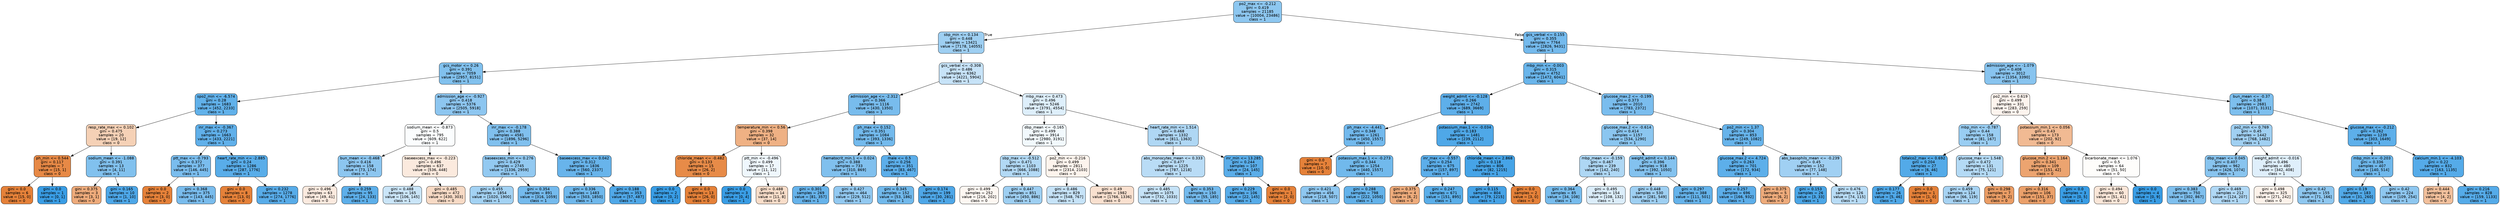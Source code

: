 digraph Tree {
node [shape=box, style="filled, rounded", color="black", fontname="helvetica"] ;
edge [fontname="helvetica"] ;
0 [label="po2_max <= -0.212\ngini = 0.419\nsamples = 21185\nvalue = [10004, 23486]\nclass = 1", fillcolor="#8dc7f0"] ;
1 [label="sbp_min <= 0.134\ngini = 0.448\nsamples = 13421\nvalue = [7178, 14055]\nclass = 1", fillcolor="#9ecff2"] ;
0 -> 1 [labeldistance=2.5, labelangle=45, headlabel="True"] ;
2 [label="gcs_motor <= 0.26\ngini = 0.391\nsamples = 7059\nvalue = [2957, 8151]\nclass = 1", fillcolor="#81c1ee"] ;
1 -> 2 ;
3 [label="spo2_min <= -6.574\ngini = 0.28\nsamples = 1683\nvalue = [452, 2233]\nclass = 1", fillcolor="#61b1ea"] ;
2 -> 3 ;
4 [label="resp_rate_max <= 0.102\ngini = 0.475\nsamples = 20\nvalue = [19, 12]\nclass = 0", fillcolor="#f5d1b6"] ;
3 -> 4 ;
5 [label="ph_min <= 0.544\ngini = 0.117\nsamples = 7\nvalue = [15, 1]\nclass = 0", fillcolor="#e78946"] ;
4 -> 5 ;
6 [label="gini = 0.0\nsamples = 6\nvalue = [15, 0]\nclass = 0", fillcolor="#e58139"] ;
5 -> 6 ;
7 [label="gini = 0.0\nsamples = 1\nvalue = [0, 1]\nclass = 1", fillcolor="#399de5"] ;
5 -> 7 ;
8 [label="sodium_mean <= -1.088\ngini = 0.391\nsamples = 13\nvalue = [4, 11]\nclass = 1", fillcolor="#81c1ee"] ;
4 -> 8 ;
9 [label="gini = 0.375\nsamples = 3\nvalue = [3, 1]\nclass = 0", fillcolor="#eeab7b"] ;
8 -> 9 ;
10 [label="gini = 0.165\nsamples = 10\nvalue = [1, 10]\nclass = 1", fillcolor="#4da7e8"] ;
8 -> 10 ;
11 [label="inr_max <= -0.367\ngini = 0.273\nsamples = 1663\nvalue = [433, 2221]\nclass = 1", fillcolor="#60b0ea"] ;
3 -> 11 ;
12 [label="ptt_max <= -0.793\ngini = 0.372\nsamples = 377\nvalue = [146, 445]\nclass = 1", fillcolor="#7abdee"] ;
11 -> 12 ;
13 [label="gini = 0.0\nsamples = 2\nvalue = [3, 0]\nclass = 0", fillcolor="#e58139"] ;
12 -> 13 ;
14 [label="gini = 0.368\nsamples = 375\nvalue = [143, 445]\nclass = 1", fillcolor="#79bced"] ;
12 -> 14 ;
15 [label="heart_rate_min <= -2.885\ngini = 0.24\nsamples = 1286\nvalue = [287, 1776]\nclass = 1", fillcolor="#59ade9"] ;
11 -> 15 ;
16 [label="gini = 0.0\nsamples = 8\nvalue = [13, 0]\nclass = 0", fillcolor="#e58139"] ;
15 -> 16 ;
17 [label="gini = 0.232\nsamples = 1278\nvalue = [274, 1776]\nclass = 1", fillcolor="#58ace9"] ;
15 -> 17 ;
18 [label="admission_age <= -0.927\ngini = 0.418\nsamples = 5376\nvalue = [2505, 5918]\nclass = 1", fillcolor="#8dc6f0"] ;
2 -> 18 ;
19 [label="sodium_mean <= -0.873\ngini = 0.5\nsamples = 795\nvalue = [609, 622]\nclass = 1", fillcolor="#fbfdfe"] ;
18 -> 19 ;
20 [label="bun_mean <= -0.468\ngini = 0.416\nsamples = 158\nvalue = [73, 174]\nclass = 1", fillcolor="#8cc6f0"] ;
19 -> 20 ;
21 [label="gini = 0.496\nsamples = 63\nvalue = [49, 41]\nclass = 0", fillcolor="#fbeadf"] ;
20 -> 21 ;
22 [label="gini = 0.259\nsamples = 95\nvalue = [24, 133]\nclass = 1", fillcolor="#5dafea"] ;
20 -> 22 ;
23 [label="baseexcess_max <= -0.223\ngini = 0.496\nsamples = 637\nvalue = [536, 448]\nclass = 0", fillcolor="#fbeade"] ;
19 -> 23 ;
24 [label="gini = 0.488\nsamples = 165\nvalue = [106, 145]\nclass = 1", fillcolor="#cae5f8"] ;
23 -> 24 ;
25 [label="gini = 0.485\nsamples = 472\nvalue = [430, 303]\nclass = 0", fillcolor="#f7dac5"] ;
23 -> 25 ;
26 [label="inr_max <= -0.178\ngini = 0.388\nsamples = 4581\nvalue = [1896, 5296]\nclass = 1", fillcolor="#80c0ee"] ;
18 -> 26 ;
27 [label="baseexcess_min <= 0.276\ngini = 0.429\nsamples = 2745\nvalue = [1336, 2959]\nclass = 1", fillcolor="#92c9f1"] ;
26 -> 27 ;
28 [label="gini = 0.455\nsamples = 1854\nvalue = [1020, 1900]\nclass = 1", fillcolor="#a3d2f3"] ;
27 -> 28 ;
29 [label="gini = 0.354\nsamples = 891\nvalue = [316, 1059]\nclass = 1", fillcolor="#74baed"] ;
27 -> 29 ;
30 [label="baseexcess_max <= 0.042\ngini = 0.312\nsamples = 1836\nvalue = [560, 2337]\nclass = 1", fillcolor="#68b4eb"] ;
26 -> 30 ;
31 [label="gini = 0.336\nsamples = 1483\nvalue = [503, 1850]\nclass = 1", fillcolor="#6fb8ec"] ;
30 -> 31 ;
32 [label="gini = 0.188\nsamples = 353\nvalue = [57, 487]\nclass = 1", fillcolor="#50a8e8"] ;
30 -> 32 ;
33 [label="gcs_verbal <= -0.308\ngini = 0.486\nsamples = 6362\nvalue = [4221, 5904]\nclass = 1", fillcolor="#c7e3f8"] ;
1 -> 33 ;
34 [label="admission_age <= -2.312\ngini = 0.366\nsamples = 1116\nvalue = [430, 1350]\nclass = 1", fillcolor="#78bced"] ;
33 -> 34 ;
35 [label="temperature_min <= 0.56\ngini = 0.398\nsamples = 32\nvalue = [37, 14]\nclass = 0", fillcolor="#efb184"] ;
34 -> 35 ;
36 [label="chloride_mean <= -0.482\ngini = 0.133\nsamples = 15\nvalue = [26, 2]\nclass = 0", fillcolor="#e78b48"] ;
35 -> 36 ;
37 [label="gini = 0.0\nsamples = 2\nvalue = [0, 2]\nclass = 1", fillcolor="#399de5"] ;
36 -> 37 ;
38 [label="gini = 0.0\nsamples = 13\nvalue = [26, 0]\nclass = 0", fillcolor="#e58139"] ;
36 -> 38 ;
39 [label="ptt_min <= -0.496\ngini = 0.499\nsamples = 17\nvalue = [11, 12]\nclass = 1", fillcolor="#eff7fd"] ;
35 -> 39 ;
40 [label="gini = 0.0\nsamples = 3\nvalue = [0, 4]\nclass = 1", fillcolor="#399de5"] ;
39 -> 40 ;
41 [label="gini = 0.488\nsamples = 14\nvalue = [11, 8]\nclass = 0", fillcolor="#f8ddc9"] ;
39 -> 41 ;
42 [label="ph_max <= 0.152\ngini = 0.351\nsamples = 1084\nvalue = [393, 1336]\nclass = 1", fillcolor="#73baed"] ;
34 -> 42 ;
43 [label="hematocrit_min.1 <= 0.024\ngini = 0.388\nsamples = 733\nvalue = [310, 869]\nclass = 1", fillcolor="#80c0ee"] ;
42 -> 43 ;
44 [label="gini = 0.301\nsamples = 269\nvalue = [81, 357]\nclass = 1", fillcolor="#66b3eb"] ;
43 -> 44 ;
45 [label="gini = 0.427\nsamples = 464\nvalue = [229, 512]\nclass = 1", fillcolor="#92c9f1"] ;
43 -> 45 ;
46 [label="male <= 0.5\ngini = 0.256\nsamples = 351\nvalue = [83, 467]\nclass = 1", fillcolor="#5caeea"] ;
42 -> 46 ;
47 [label="gini = 0.345\nsamples = 152\nvalue = [53, 186]\nclass = 1", fillcolor="#71b9ec"] ;
46 -> 47 ;
48 [label="gini = 0.174\nsamples = 199\nvalue = [30, 281]\nclass = 1", fillcolor="#4ea7e8"] ;
46 -> 48 ;
49 [label="mbp_max <= 0.473\ngini = 0.496\nsamples = 5246\nvalue = [3791, 4554]\nclass = 1", fillcolor="#deeffb"] ;
33 -> 49 ;
50 [label="dbp_mean <= -0.165\ngini = 0.499\nsamples = 3914\nvalue = [2980, 3191]\nclass = 1", fillcolor="#f2f9fd"] ;
49 -> 50 ;
51 [label="sbp_max <= -0.512\ngini = 0.471\nsamples = 1103\nvalue = [666, 1088]\nclass = 1", fillcolor="#b2d9f5"] ;
50 -> 51 ;
52 [label="gini = 0.499\nsamples = 252\nvalue = [216, 202]\nclass = 0", fillcolor="#fdf7f2"] ;
51 -> 52 ;
53 [label="gini = 0.447\nsamples = 851\nvalue = [450, 886]\nclass = 1", fillcolor="#9ecff2"] ;
51 -> 53 ;
54 [label="po2_min <= -0.216\ngini = 0.499\nsamples = 2811\nvalue = [2314, 2103]\nclass = 0", fillcolor="#fdf4ed"] ;
50 -> 54 ;
55 [label="gini = 0.486\nsamples = 829\nvalue = [548, 767]\nclass = 1", fillcolor="#c6e3f8"] ;
54 -> 55 ;
56 [label="gini = 0.49\nsamples = 1982\nvalue = [1766, 1336]\nclass = 0", fillcolor="#f9e0cf"] ;
54 -> 56 ;
57 [label="heart_rate_min <= 1.514\ngini = 0.468\nsamples = 1332\nvalue = [811, 1363]\nclass = 1", fillcolor="#afd7f4"] ;
49 -> 57 ;
58 [label="abs_monocytes_mean <= 0.333\ngini = 0.477\nsamples = 1225\nvalue = [787, 1218]\nclass = 1", fillcolor="#b9dcf6"] ;
57 -> 58 ;
59 [label="gini = 0.485\nsamples = 1075\nvalue = [732, 1033]\nclass = 1", fillcolor="#c5e2f7"] ;
58 -> 59 ;
60 [label="gini = 0.353\nsamples = 150\nvalue = [55, 185]\nclass = 1", fillcolor="#74baed"] ;
58 -> 60 ;
61 [label="inr_min <= 13.285\ngini = 0.244\nsamples = 107\nvalue = [24, 145]\nclass = 1", fillcolor="#5aade9"] ;
57 -> 61 ;
62 [label="gini = 0.229\nsamples = 106\nvalue = [22, 145]\nclass = 1", fillcolor="#57ace9"] ;
61 -> 62 ;
63 [label="gini = 0.0\nsamples = 1\nvalue = [2, 0]\nclass = 0", fillcolor="#e58139"] ;
61 -> 63 ;
64 [label="gcs_verbal <= 0.155\ngini = 0.355\nsamples = 7764\nvalue = [2826, 9431]\nclass = 1", fillcolor="#74baed"] ;
0 -> 64 [labeldistance=2.5, labelangle=-45, headlabel="False"] ;
65 [label="mbp_min <= -0.003\ngini = 0.315\nsamples = 4752\nvalue = [1472, 6041]\nclass = 1", fillcolor="#69b5eb"] ;
64 -> 65 ;
66 [label="weight_admit <= -0.128\ngini = 0.266\nsamples = 2742\nvalue = [689, 3669]\nclass = 1", fillcolor="#5eafea"] ;
65 -> 66 ;
67 [label="ph_max <= -4.441\ngini = 0.348\nsamples = 1261\nvalue = [450, 1557]\nclass = 1", fillcolor="#72b9ed"] ;
66 -> 67 ;
68 [label="gini = 0.0\nsamples = 7\nvalue = [10, 0]\nclass = 0", fillcolor="#e58139"] ;
67 -> 68 ;
69 [label="potassium_max.1 <= -0.273\ngini = 0.344\nsamples = 1254\nvalue = [440, 1557]\nclass = 1", fillcolor="#71b9ec"] ;
67 -> 69 ;
70 [label="gini = 0.421\nsamples = 456\nvalue = [218, 507]\nclass = 1", fillcolor="#8ec7f0"] ;
69 -> 70 ;
71 [label="gini = 0.288\nsamples = 798\nvalue = [222, 1050]\nclass = 1", fillcolor="#63b2ea"] ;
69 -> 71 ;
72 [label="potassium_max.1 <= -0.034\ngini = 0.183\nsamples = 1481\nvalue = [239, 2112]\nclass = 1", fillcolor="#4fa8e8"] ;
66 -> 72 ;
73 [label="inr_max <= -0.557\ngini = 0.254\nsamples = 675\nvalue = [157, 897]\nclass = 1", fillcolor="#5caeea"] ;
72 -> 73 ;
74 [label="gini = 0.375\nsamples = 4\nvalue = [6, 2]\nclass = 0", fillcolor="#eeab7b"] ;
73 -> 74 ;
75 [label="gini = 0.247\nsamples = 671\nvalue = [151, 895]\nclass = 1", fillcolor="#5aaee9"] ;
73 -> 75 ;
76 [label="chloride_mean <= 2.868\ngini = 0.118\nsamples = 806\nvalue = [82, 1215]\nclass = 1", fillcolor="#46a4e7"] ;
72 -> 76 ;
77 [label="gini = 0.115\nsamples = 804\nvalue = [79, 1215]\nclass = 1", fillcolor="#46a3e7"] ;
76 -> 77 ;
78 [label="gini = 0.0\nsamples = 2\nvalue = [3, 0]\nclass = 0", fillcolor="#e58139"] ;
76 -> 78 ;
79 [label="glucose_max.2 <= -0.199\ngini = 0.373\nsamples = 2010\nvalue = [783, 2372]\nclass = 1", fillcolor="#7abdee"] ;
65 -> 79 ;
80 [label="glucose_max.2 <= -0.614\ngini = 0.414\nsamples = 1157\nvalue = [534, 1290]\nclass = 1", fillcolor="#8bc6f0"] ;
79 -> 80 ;
81 [label="mbp_mean <= -0.159\ngini = 0.467\nsamples = 239\nvalue = [142, 240]\nclass = 1", fillcolor="#aed7f4"] ;
80 -> 81 ;
82 [label="gini = 0.364\nsamples = 85\nvalue = [34, 108]\nclass = 1", fillcolor="#77bced"] ;
81 -> 82 ;
83 [label="gini = 0.495\nsamples = 154\nvalue = [108, 132]\nclass = 1", fillcolor="#dbedfa"] ;
81 -> 83 ;
84 [label="weight_admit <= 0.144\ngini = 0.396\nsamples = 918\nvalue = [392, 1050]\nclass = 1", fillcolor="#83c2ef"] ;
80 -> 84 ;
85 [label="gini = 0.448\nsamples = 530\nvalue = [281, 549]\nclass = 1", fillcolor="#9ecff2"] ;
84 -> 85 ;
86 [label="gini = 0.297\nsamples = 388\nvalue = [111, 501]\nclass = 1", fillcolor="#65b3eb"] ;
84 -> 86 ;
87 [label="po2_min <= 1.37\ngini = 0.304\nsamples = 853\nvalue = [249, 1082]\nclass = 1", fillcolor="#67b4eb"] ;
79 -> 87 ;
88 [label="glucose_max.2 <= 4.724\ngini = 0.263\nsamples = 701\nvalue = [172, 934]\nclass = 1", fillcolor="#5dafea"] ;
87 -> 88 ;
89 [label="gini = 0.257\nsamples = 696\nvalue = [166, 932]\nclass = 1", fillcolor="#5caeea"] ;
88 -> 89 ;
90 [label="gini = 0.375\nsamples = 5\nvalue = [6, 2]\nclass = 0", fillcolor="#eeab7b"] ;
88 -> 90 ;
91 [label="abs_basophils_mean <= -0.239\ngini = 0.45\nsamples = 152\nvalue = [77, 148]\nclass = 1", fillcolor="#a0d0f3"] ;
87 -> 91 ;
92 [label="gini = 0.153\nsamples = 26\nvalue = [3, 33]\nclass = 1", fillcolor="#4ba6e7"] ;
91 -> 92 ;
93 [label="gini = 0.476\nsamples = 126\nvalue = [74, 115]\nclass = 1", fillcolor="#b8dcf6"] ;
91 -> 93 ;
94 [label="admission_age <= -1.079\ngini = 0.408\nsamples = 3012\nvalue = [1354, 3390]\nclass = 1", fillcolor="#88c4ef"] ;
64 -> 94 ;
95 [label="po2_min <= 0.619\ngini = 0.499\nsamples = 331\nvalue = [283, 259]\nclass = 0", fillcolor="#fdf4ee"] ;
94 -> 95 ;
96 [label="mbp_min <= -0.787\ngini = 0.44\nsamples = 158\nvalue = [81, 167]\nclass = 1", fillcolor="#99cdf2"] ;
95 -> 96 ;
97 [label="totalco2_max <= 0.692\ngini = 0.204\nsamples = 27\nvalue = [6, 46]\nclass = 1", fillcolor="#53aae8"] ;
96 -> 97 ;
98 [label="gini = 0.177\nsamples = 26\nvalue = [5, 46]\nclass = 1", fillcolor="#4fa8e8"] ;
97 -> 98 ;
99 [label="gini = 0.0\nsamples = 1\nvalue = [1, 0]\nclass = 0", fillcolor="#e58139"] ;
97 -> 99 ;
100 [label="glucose_max <= 1.548\ngini = 0.472\nsamples = 131\nvalue = [75, 121]\nclass = 1", fillcolor="#b4daf5"] ;
96 -> 100 ;
101 [label="gini = 0.459\nsamples = 124\nvalue = [66, 119]\nclass = 1", fillcolor="#a7d3f3"] ;
100 -> 101 ;
102 [label="gini = 0.298\nsamples = 7\nvalue = [9, 2]\nclass = 0", fillcolor="#eb9d65"] ;
100 -> 102 ;
103 [label="potassium_min.1 <= 0.056\ngini = 0.43\nsamples = 173\nvalue = [202, 92]\nclass = 0", fillcolor="#f1ba93"] ;
95 -> 103 ;
104 [label="glucose_min.2 <= 1.164\ngini = 0.341\nsamples = 109\nvalue = [151, 42]\nclass = 0", fillcolor="#eca470"] ;
103 -> 104 ;
105 [label="gini = 0.316\nsamples = 106\nvalue = [151, 37]\nclass = 0", fillcolor="#eba06a"] ;
104 -> 105 ;
106 [label="gini = 0.0\nsamples = 3\nvalue = [0, 5]\nclass = 1", fillcolor="#399de5"] ;
104 -> 106 ;
107 [label="bicarbonate_mean <= 1.076\ngini = 0.5\nsamples = 64\nvalue = [51, 50]\nclass = 0", fillcolor="#fefdfb"] ;
103 -> 107 ;
108 [label="gini = 0.494\nsamples = 60\nvalue = [51, 41]\nclass = 0", fillcolor="#fae6d8"] ;
107 -> 108 ;
109 [label="gini = 0.0\nsamples = 4\nvalue = [0, 9]\nclass = 1", fillcolor="#399de5"] ;
107 -> 109 ;
110 [label="bun_mean <= -0.37\ngini = 0.38\nsamples = 2681\nvalue = [1071, 3131]\nclass = 1", fillcolor="#7dbfee"] ;
94 -> 110 ;
111 [label="po2_min <= 0.769\ngini = 0.45\nsamples = 1442\nvalue = [768, 1482]\nclass = 1", fillcolor="#a0d0f2"] ;
110 -> 111 ;
112 [label="dbp_mean <= 0.045\ngini = 0.407\nsamples = 962\nvalue = [426, 1074]\nclass = 1", fillcolor="#88c4ef"] ;
111 -> 112 ;
113 [label="gini = 0.383\nsamples = 750\nvalue = [302, 867]\nclass = 1", fillcolor="#7ebfee"] ;
112 -> 113 ;
114 [label="gini = 0.469\nsamples = 212\nvalue = [124, 207]\nclass = 1", fillcolor="#b0d8f5"] ;
112 -> 114 ;
115 [label="weight_admit <= -0.016\ngini = 0.496\nsamples = 480\nvalue = [342, 408]\nclass = 1", fillcolor="#dfeffb"] ;
111 -> 115 ;
116 [label="gini = 0.498\nsamples = 325\nvalue = [271, 242]\nclass = 0", fillcolor="#fcf2ea"] ;
115 -> 116 ;
117 [label="gini = 0.42\nsamples = 155\nvalue = [71, 166]\nclass = 1", fillcolor="#8ec7f0"] ;
115 -> 117 ;
118 [label="glucose_max <= -0.212\ngini = 0.262\nsamples = 1239\nvalue = [303, 1649]\nclass = 1", fillcolor="#5dafea"] ;
110 -> 118 ;
119 [label="mbp_min <= -0.203\ngini = 0.336\nsamples = 407\nvalue = [140, 514]\nclass = 1", fillcolor="#6fb8ec"] ;
118 -> 119 ;
120 [label="gini = 0.19\nsamples = 183\nvalue = [31, 260]\nclass = 1", fillcolor="#51a9e8"] ;
119 -> 120 ;
121 [label="gini = 0.42\nsamples = 224\nvalue = [109, 254]\nclass = 1", fillcolor="#8ec7f0"] ;
119 -> 121 ;
122 [label="calcium_min.1 <= -4.103\ngini = 0.22\nsamples = 832\nvalue = [163, 1135]\nclass = 1", fillcolor="#55abe9"] ;
118 -> 122 ;
123 [label="gini = 0.444\nsamples = 4\nvalue = [4, 2]\nclass = 0", fillcolor="#f2c09c"] ;
122 -> 123 ;
124 [label="gini = 0.216\nsamples = 828\nvalue = [159, 1133]\nclass = 1", fillcolor="#55abe9"] ;
122 -> 124 ;
}